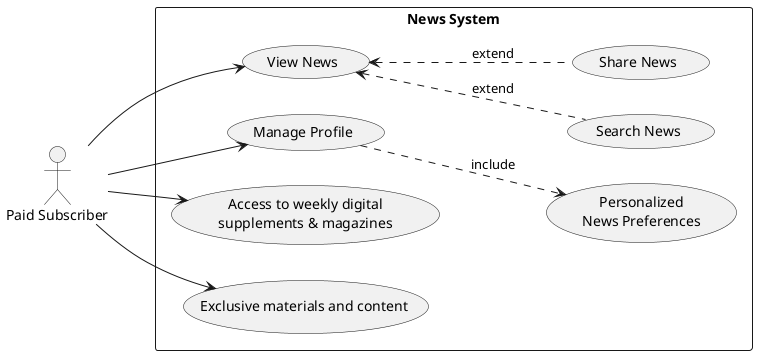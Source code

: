 @startuml news_paid_sub
left to right direction
skinparam packageStyle rectangle

actor "Paid Subscriber" as PaidSubscriber

rectangle "News System" {
  usecase "View News" as ViewNews
  usecase "Search News" as SearchNews
  usecase "Share News" as ShareNews

  usecase "Manage Profile" as ManageProfile
  usecase "Personalized\nNews Preferences" as PersonNewsPreferences

  usecase "Access to weekly digital\nsupplements & magazines" as AccessWeeklyContent
  usecase "Exclusive materials and content" as ExclusiveMatAndCont

  ViewNews <-. SearchNews : extend
  ViewNews <-. ShareNews : extend

  ManageProfile .-> PersonNewsPreferences : include

  PaidSubscriber --> ViewNews
  PaidSubscriber --> ManageProfile
  PaidSubscriber --> AccessWeeklyContent
  PaidSubscriber --> ExclusiveMatAndCont
}

@enduml